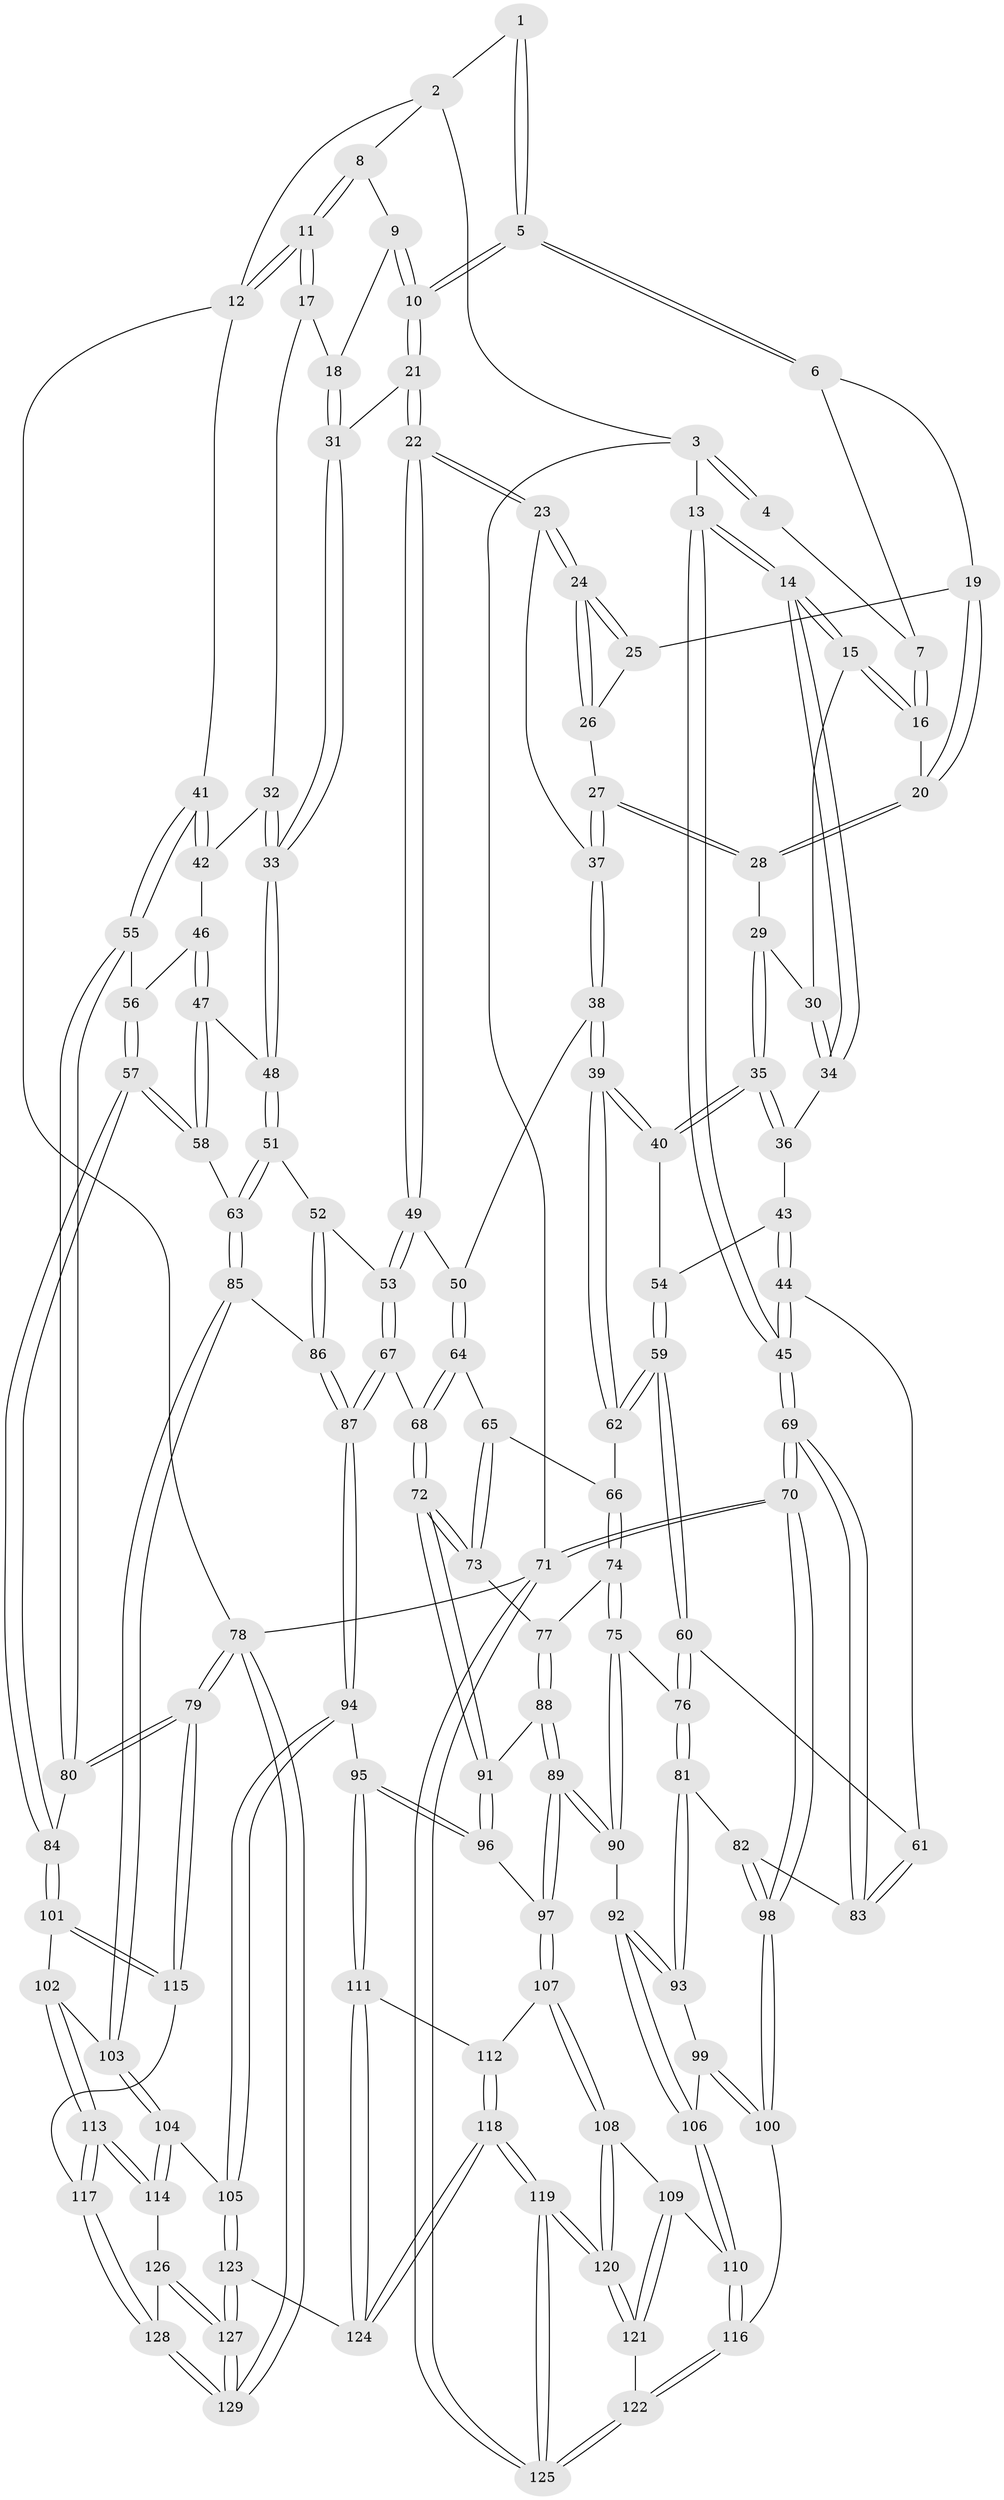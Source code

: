 // coarse degree distribution, {3: 0.16, 6: 0.10666666666666667, 4: 0.49333333333333335, 5: 0.24}
// Generated by graph-tools (version 1.1) at 2025/42/03/06/25 10:42:36]
// undirected, 129 vertices, 319 edges
graph export_dot {
graph [start="1"]
  node [color=gray90,style=filled];
  1 [pos="+0.6589263858620102+0"];
  2 [pos="+0.7398052868299815+0"];
  3 [pos="+0+0"];
  4 [pos="+0.443888857494845+0"];
  5 [pos="+0.5903808451042667+0.1749855945556173"];
  6 [pos="+0.4017357234685266+0.06930483742989892"];
  7 [pos="+0.3984734910680959+0.04157941836382067"];
  8 [pos="+0.8122705436064395+0"];
  9 [pos="+0.7834103813847089+0.09299664646256155"];
  10 [pos="+0.5984037696933724+0.2014574598048769"];
  11 [pos="+1+0.18841373204531703"];
  12 [pos="+1+0.23262399242516105"];
  13 [pos="+0+0"];
  14 [pos="+0+0"];
  15 [pos="+0+0.015286722518142058"];
  16 [pos="+0.14062519405384213+0.07590001451780931"];
  17 [pos="+0.895853234505157+0.23484723294185567"];
  18 [pos="+0.8047706364498664+0.2078322806674787"];
  19 [pos="+0.3887253157014651+0.10170600693032328"];
  20 [pos="+0.28139658964316056+0.17686913060668455"];
  21 [pos="+0.5989972136091324+0.2646404238027249"];
  22 [pos="+0.5636521145331198+0.2877557756840412"];
  23 [pos="+0.5336610663321965+0.2817835861226611"];
  24 [pos="+0.5121974590599202+0.26948160878588395"];
  25 [pos="+0.4044715433672884+0.16086969320098438"];
  26 [pos="+0.3724675008107473+0.24394066122023764"];
  27 [pos="+0.32234728859354694+0.27372578656876423"];
  28 [pos="+0.2839490071332183+0.24050380451870954"];
  29 [pos="+0.19947931340955527+0.27489890021523394"];
  30 [pos="+0.17825094666587635+0.2654891522000453"];
  31 [pos="+0.6789295998509866+0.295596251322966"];
  32 [pos="+0.85961873388868+0.3248491503673461"];
  33 [pos="+0.7124358356737118+0.34198209566317916"];
  34 [pos="+0.09413726977481121+0.3444128095251994"];
  35 [pos="+0.2111621558953486+0.3929160883905739"];
  36 [pos="+0.09868025395808527+0.36148811152842897"];
  37 [pos="+0.3402416664263183+0.34230853884260937"];
  38 [pos="+0.32702535768037877+0.3996548263341627"];
  39 [pos="+0.26290474003038183+0.4355921911020897"];
  40 [pos="+0.22349249392727621+0.40821988360942113"];
  41 [pos="+1+0.345067246845137"];
  42 [pos="+0.8805084946759446+0.374940625028441"];
  43 [pos="+0.08885363141034404+0.37734008156730064"];
  44 [pos="+0+0.4945430652115782"];
  45 [pos="+0+0.48145884413460754"];
  46 [pos="+0.8594398978226073+0.42018060722819056"];
  47 [pos="+0.822256348637903+0.44335731357158525"];
  48 [pos="+0.7288709671164356+0.3980646265610963"];
  49 [pos="+0.5137203689987491+0.44076320125569035"];
  50 [pos="+0.40956301907667214+0.4389767354138303"];
  51 [pos="+0.6612887248506057+0.5305452051103635"];
  52 [pos="+0.5741054714685712+0.5546173541461531"];
  53 [pos="+0.5674637366836407+0.5562389903885483"];
  54 [pos="+0.11825512342009067+0.45260268627765693"];
  55 [pos="+1+0.4140237419037999"];
  56 [pos="+0.8944321951832757+0.4374093185399962"];
  57 [pos="+0.981606235537676+0.6166507708942282"];
  58 [pos="+0.8478188064690311+0.6196220740494117"];
  59 [pos="+0.07732815370444425+0.5287683545611931"];
  60 [pos="+0.06425535710928955+0.5417988783430029"];
  61 [pos="+0.04562510223344912+0.5382884507024632"];
  62 [pos="+0.2602035309029146+0.45128886540916174"];
  63 [pos="+0.8406527948728164+0.6231484609421842"];
  64 [pos="+0.3836184961250778+0.5475871568429223"];
  65 [pos="+0.37817078606479926+0.5510686249433367"];
  66 [pos="+0.2645926816949098+0.5087220411445961"];
  67 [pos="+0.5612732516039209+0.5692667545554907"];
  68 [pos="+0.5322214418539306+0.5763039345455554"];
  69 [pos="+0+0.7280496435087987"];
  70 [pos="+0+0.9535423786560927"];
  71 [pos="+0+1"];
  72 [pos="+0.4004595287654485+0.6534043893014299"];
  73 [pos="+0.3699804846813766+0.5947530492559349"];
  74 [pos="+0.23507101801402958+0.5958563618668714"];
  75 [pos="+0.14686925236985282+0.6111470782967716"];
  76 [pos="+0.13570713524614908+0.609326306181913"];
  77 [pos="+0.24969188315565338+0.6124320214924087"];
  78 [pos="+1+1"];
  79 [pos="+1+0.989394809958777"];
  80 [pos="+1+0.5999967231356506"];
  81 [pos="+0.08017578306248907+0.7004769334791633"];
  82 [pos="+0.06456099460713016+0.7015628005177076"];
  83 [pos="+0.022837411551358936+0.68993247303652"];
  84 [pos="+1+0.6225247744843597"];
  85 [pos="+0.8385263890052534+0.6266484822866407"];
  86 [pos="+0.7324363499992559+0.6741907010047709"];
  87 [pos="+0.5871053430540843+0.7529742031591051"];
  88 [pos="+0.25787218829496034+0.6302179503933036"];
  89 [pos="+0.26816170961937597+0.7190621923825115"];
  90 [pos="+0.18042227435837999+0.7344928147221109"];
  91 [pos="+0.39500899571518805+0.6669845471787982"];
  92 [pos="+0.1760879955782437+0.7396115149297018"];
  93 [pos="+0.09866069236113334+0.7329384187461251"];
  94 [pos="+0.5811467610339829+0.7817569594444506"];
  95 [pos="+0.502695397741534+0.7926919036641994"];
  96 [pos="+0.3951133619754469+0.6950252693323448"];
  97 [pos="+0.29777844527513625+0.7545319252580894"];
  98 [pos="+0+0.8662129454507003"];
  99 [pos="+0.09796325188699503+0.7381244420330418"];
  100 [pos="+0.05634182737855205+0.8548410486657351"];
  101 [pos="+0.9272610713236232+0.8249500626641497"];
  102 [pos="+0.841717520719806+0.7836218446109801"];
  103 [pos="+0.8148999759074766+0.7472408955492065"];
  104 [pos="+0.6841228499503194+0.8427231558982192"];
  105 [pos="+0.5819615342851369+0.7827870541041877"];
  106 [pos="+0.17272197272706805+0.8238639629578344"];
  107 [pos="+0.2992523155272941+0.8046432765265603"];
  108 [pos="+0.2910271226665809+0.8108852762322633"];
  109 [pos="+0.20836281139486132+0.8442397451853236"];
  110 [pos="+0.17346225880046415+0.8311551264545174"];
  111 [pos="+0.42864793454355704+0.8485581063236152"];
  112 [pos="+0.31567972556743407+0.8135508726079911"];
  113 [pos="+0.820869629434094+0.9085269098548596"];
  114 [pos="+0.689347767000012+0.8521855940710475"];
  115 [pos="+0.9355742922366345+0.8834023401771204"];
  116 [pos="+0.08490643245995867+0.861539503803101"];
  117 [pos="+0.8594100688948164+0.945611351526379"];
  118 [pos="+0.36857724004033177+1"];
  119 [pos="+0.31167375800980895+1"];
  120 [pos="+0.28026147105240573+1"];
  121 [pos="+0.21379097151970855+0.8939063906076014"];
  122 [pos="+0.1263771282620281+0.9359290910747703"];
  123 [pos="+0.4957448591500041+1"];
  124 [pos="+0.36912083827559306+1"];
  125 [pos="+0.21588293914417445+1"];
  126 [pos="+0.6873872668777653+0.8768727675318021"];
  127 [pos="+0.6256793977776484+1"];
  128 [pos="+0.8492707445386648+1"];
  129 [pos="+0.843398687235469+1"];
  1 -- 2;
  1 -- 5;
  1 -- 5;
  2 -- 3;
  2 -- 8;
  2 -- 12;
  3 -- 4;
  3 -- 4;
  3 -- 13;
  3 -- 71;
  4 -- 7;
  5 -- 6;
  5 -- 6;
  5 -- 10;
  5 -- 10;
  6 -- 7;
  6 -- 19;
  7 -- 16;
  7 -- 16;
  8 -- 9;
  8 -- 11;
  8 -- 11;
  9 -- 10;
  9 -- 10;
  9 -- 18;
  10 -- 21;
  10 -- 21;
  11 -- 12;
  11 -- 12;
  11 -- 17;
  11 -- 17;
  12 -- 41;
  12 -- 78;
  13 -- 14;
  13 -- 14;
  13 -- 45;
  13 -- 45;
  14 -- 15;
  14 -- 15;
  14 -- 34;
  14 -- 34;
  15 -- 16;
  15 -- 16;
  15 -- 30;
  16 -- 20;
  17 -- 18;
  17 -- 32;
  18 -- 31;
  18 -- 31;
  19 -- 20;
  19 -- 20;
  19 -- 25;
  20 -- 28;
  20 -- 28;
  21 -- 22;
  21 -- 22;
  21 -- 31;
  22 -- 23;
  22 -- 23;
  22 -- 49;
  22 -- 49;
  23 -- 24;
  23 -- 24;
  23 -- 37;
  24 -- 25;
  24 -- 25;
  24 -- 26;
  24 -- 26;
  25 -- 26;
  26 -- 27;
  27 -- 28;
  27 -- 28;
  27 -- 37;
  27 -- 37;
  28 -- 29;
  29 -- 30;
  29 -- 35;
  29 -- 35;
  30 -- 34;
  30 -- 34;
  31 -- 33;
  31 -- 33;
  32 -- 33;
  32 -- 33;
  32 -- 42;
  33 -- 48;
  33 -- 48;
  34 -- 36;
  35 -- 36;
  35 -- 36;
  35 -- 40;
  35 -- 40;
  36 -- 43;
  37 -- 38;
  37 -- 38;
  38 -- 39;
  38 -- 39;
  38 -- 50;
  39 -- 40;
  39 -- 40;
  39 -- 62;
  39 -- 62;
  40 -- 54;
  41 -- 42;
  41 -- 42;
  41 -- 55;
  41 -- 55;
  42 -- 46;
  43 -- 44;
  43 -- 44;
  43 -- 54;
  44 -- 45;
  44 -- 45;
  44 -- 61;
  45 -- 69;
  45 -- 69;
  46 -- 47;
  46 -- 47;
  46 -- 56;
  47 -- 48;
  47 -- 58;
  47 -- 58;
  48 -- 51;
  48 -- 51;
  49 -- 50;
  49 -- 53;
  49 -- 53;
  50 -- 64;
  50 -- 64;
  51 -- 52;
  51 -- 63;
  51 -- 63;
  52 -- 53;
  52 -- 86;
  52 -- 86;
  53 -- 67;
  53 -- 67;
  54 -- 59;
  54 -- 59;
  55 -- 56;
  55 -- 80;
  55 -- 80;
  56 -- 57;
  56 -- 57;
  57 -- 58;
  57 -- 58;
  57 -- 84;
  57 -- 84;
  58 -- 63;
  59 -- 60;
  59 -- 60;
  59 -- 62;
  59 -- 62;
  60 -- 61;
  60 -- 76;
  60 -- 76;
  61 -- 83;
  61 -- 83;
  62 -- 66;
  63 -- 85;
  63 -- 85;
  64 -- 65;
  64 -- 68;
  64 -- 68;
  65 -- 66;
  65 -- 73;
  65 -- 73;
  66 -- 74;
  66 -- 74;
  67 -- 68;
  67 -- 87;
  67 -- 87;
  68 -- 72;
  68 -- 72;
  69 -- 70;
  69 -- 70;
  69 -- 83;
  69 -- 83;
  70 -- 71;
  70 -- 71;
  70 -- 98;
  70 -- 98;
  71 -- 125;
  71 -- 125;
  71 -- 78;
  72 -- 73;
  72 -- 73;
  72 -- 91;
  72 -- 91;
  73 -- 77;
  74 -- 75;
  74 -- 75;
  74 -- 77;
  75 -- 76;
  75 -- 90;
  75 -- 90;
  76 -- 81;
  76 -- 81;
  77 -- 88;
  77 -- 88;
  78 -- 79;
  78 -- 79;
  78 -- 129;
  78 -- 129;
  79 -- 80;
  79 -- 80;
  79 -- 115;
  79 -- 115;
  80 -- 84;
  81 -- 82;
  81 -- 93;
  81 -- 93;
  82 -- 83;
  82 -- 98;
  82 -- 98;
  84 -- 101;
  84 -- 101;
  85 -- 86;
  85 -- 103;
  85 -- 103;
  86 -- 87;
  86 -- 87;
  87 -- 94;
  87 -- 94;
  88 -- 89;
  88 -- 89;
  88 -- 91;
  89 -- 90;
  89 -- 90;
  89 -- 97;
  89 -- 97;
  90 -- 92;
  91 -- 96;
  91 -- 96;
  92 -- 93;
  92 -- 93;
  92 -- 106;
  92 -- 106;
  93 -- 99;
  94 -- 95;
  94 -- 105;
  94 -- 105;
  95 -- 96;
  95 -- 96;
  95 -- 111;
  95 -- 111;
  96 -- 97;
  97 -- 107;
  97 -- 107;
  98 -- 100;
  98 -- 100;
  99 -- 100;
  99 -- 100;
  99 -- 106;
  100 -- 116;
  101 -- 102;
  101 -- 115;
  101 -- 115;
  102 -- 103;
  102 -- 113;
  102 -- 113;
  103 -- 104;
  103 -- 104;
  104 -- 105;
  104 -- 114;
  104 -- 114;
  105 -- 123;
  105 -- 123;
  106 -- 110;
  106 -- 110;
  107 -- 108;
  107 -- 108;
  107 -- 112;
  108 -- 109;
  108 -- 120;
  108 -- 120;
  109 -- 110;
  109 -- 121;
  109 -- 121;
  110 -- 116;
  110 -- 116;
  111 -- 112;
  111 -- 124;
  111 -- 124;
  112 -- 118;
  112 -- 118;
  113 -- 114;
  113 -- 114;
  113 -- 117;
  113 -- 117;
  114 -- 126;
  115 -- 117;
  116 -- 122;
  116 -- 122;
  117 -- 128;
  117 -- 128;
  118 -- 119;
  118 -- 119;
  118 -- 124;
  118 -- 124;
  119 -- 120;
  119 -- 120;
  119 -- 125;
  119 -- 125;
  120 -- 121;
  120 -- 121;
  121 -- 122;
  122 -- 125;
  122 -- 125;
  123 -- 124;
  123 -- 127;
  123 -- 127;
  126 -- 127;
  126 -- 127;
  126 -- 128;
  127 -- 129;
  127 -- 129;
  128 -- 129;
  128 -- 129;
}
